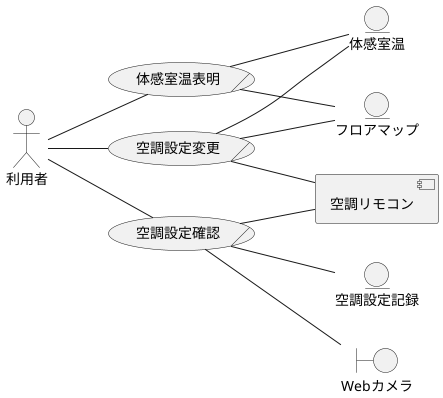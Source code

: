 @startuml
left to right direction

actor 利用者
usecase/ 体感室温表明
usecase/ 空調設定変更
together {
entity 体感室温
entity フロアマップ
}
entity 空調設定記録
component 空調リモコン
usecase/ 空調設定確認
boundary Webカメラ

利用者 -- 体感室温表明
体感室温表明 -- 体感室温
体感室温表明 -- フロアマップ
利用者 -- 空調設定確認
利用者 -- 空調設定変更
空調設定変更 -- フロアマップ
空調設定変更 -- 体感室温
空調設定変更 -- 空調リモコン
空調設定確認 -- 空調リモコン
空調設定確認 -- Webカメラ
空調設定確認 -- 空調設定記録

@enduml